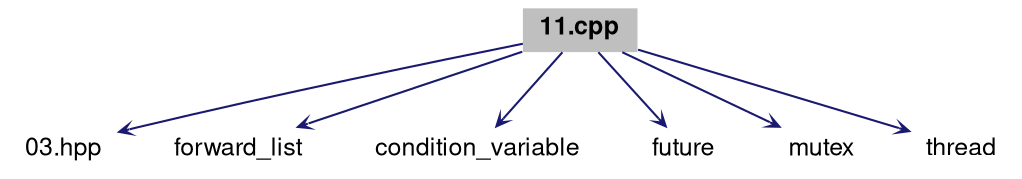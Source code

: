 digraph "11.cpp"
{
 // LATEX_PDF_SIZE
  bgcolor="transparent";
  edge [fontname="Helvetica,Arial,sans-serif",fontsize=15,labelfontsize=15 arrowhead=open arrowtail=open arrowsize=0.5];
  node [fontname="Helvetica,Arial,sans-serif",fontsize=15,fontsize=12 shape=plaintext];
  Node1 [label=<<b>11.cpp</b>>,height=0.2,width=0.4,color="black", fillcolor="grey75", style="filled", fontcolor="black",tooltip="C++11."];
  Node1 -> Node2 [color="midnightblue",style="solid"];
  Node2 [label="03.hpp",height=0.2,width=0.4,color="grey75",tooltip=" "];
  Node1 -> Node3 [color="midnightblue",style="solid"];
  Node3 [label="forward_list",height=0.2,width=0.4,color="grey75",tooltip=" "];
  Node1 -> Node4 [color="midnightblue",style="solid"];
  Node4 [label="condition_variable",height=0.2,width=0.4,color="grey75",tooltip=" "];
  Node1 -> Node5 [color="midnightblue",style="solid"];
  Node5 [label="future",height=0.2,width=0.4,color="grey75",tooltip=" "];
  Node1 -> Node6 [color="midnightblue",style="solid"];
  Node6 [label="mutex",height=0.2,width=0.4,color="grey75",tooltip=" "];
  Node1 -> Node7 [color="midnightblue",style="solid"];
  Node7 [label="thread",height=0.2,width=0.4,color="grey75",tooltip=" "];
}
